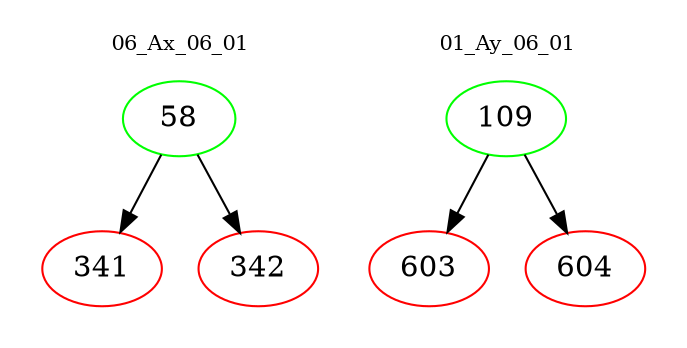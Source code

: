 digraph{
subgraph cluster_0 {
color = white
label = "06_Ax_06_01";
fontsize=10;
T0_58 [label="58", color="green"]
T0_58 -> T0_341 [color="black"]
T0_341 [label="341", color="red"]
T0_58 -> T0_342 [color="black"]
T0_342 [label="342", color="red"]
}
subgraph cluster_1 {
color = white
label = "01_Ay_06_01";
fontsize=10;
T1_109 [label="109", color="green"]
T1_109 -> T1_603 [color="black"]
T1_603 [label="603", color="red"]
T1_109 -> T1_604 [color="black"]
T1_604 [label="604", color="red"]
}
}
